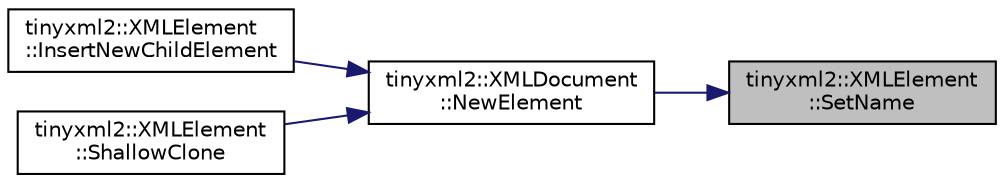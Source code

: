 digraph "tinyxml2::XMLElement::SetName"
{
 // LATEX_PDF_SIZE
  edge [fontname="Helvetica",fontsize="10",labelfontname="Helvetica",labelfontsize="10"];
  node [fontname="Helvetica",fontsize="10",shape=record];
  rankdir="RL";
  Node1 [label="tinyxml2::XMLElement\l::SetName",height=0.2,width=0.4,color="black", fillcolor="grey75", style="filled", fontcolor="black",tooltip="Set the name of the element."];
  Node1 -> Node2 [dir="back",color="midnightblue",fontsize="10",style="solid"];
  Node2 [label="tinyxml2::XMLDocument\l::NewElement",height=0.2,width=0.4,color="black", fillcolor="white", style="filled",URL="$classtinyxml2_1_1XMLDocument.html#a3c335a700a43d7c363a393142a23f234",tooltip=" "];
  Node2 -> Node3 [dir="back",color="midnightblue",fontsize="10",style="solid"];
  Node3 [label="tinyxml2::XMLElement\l::InsertNewChildElement",height=0.2,width=0.4,color="black", fillcolor="white", style="filled",URL="$classtinyxml2_1_1XMLElement.html#abf01fdeb702165fddbc97bcc8af8a1ad",tooltip=" "];
  Node2 -> Node4 [dir="back",color="midnightblue",fontsize="10",style="solid"];
  Node4 [label="tinyxml2::XMLElement\l::ShallowClone",height=0.2,width=0.4,color="black", fillcolor="white", style="filled",URL="$classtinyxml2_1_1XMLElement.html#aafa2807a45b28fe096b29d76e6a13b7c",tooltip=" "];
}
